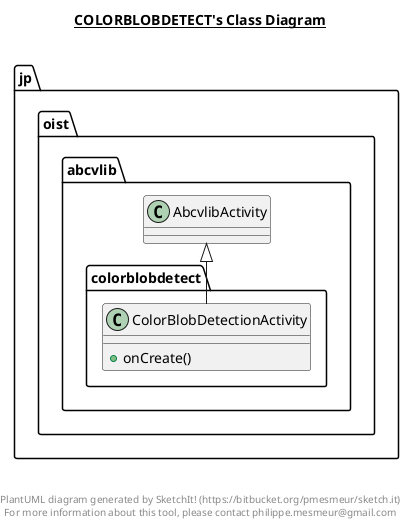 @startuml

title __COLORBLOBDETECT's Class Diagram__\n

  namespace jp.oist.abcvlib.colorblobdetect {
    class jp.oist.abcvlib.colorblobdetect.ColorBlobDetectionActivity {
        + onCreate()
    }
  }
  

  jp.oist.abcvlib.colorblobdetect.ColorBlobDetectionActivity -up-|> jp.oist.abcvlib.AbcvlibActivity


right footer


PlantUML diagram generated by SketchIt! (https://bitbucket.org/pmesmeur/sketch.it)
For more information about this tool, please contact philippe.mesmeur@gmail.com
endfooter

@enduml
